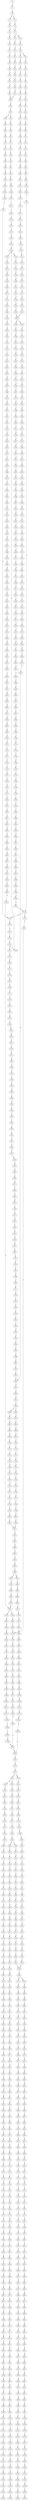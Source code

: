 strict digraph  {
	S0 -> S1 [ label = C ];
	S1 -> S2 [ label = C ];
	S2 -> S3 [ label = C ];
	S2 -> S4 [ label = T ];
	S3 -> S5 [ label = A ];
	S4 -> S6 [ label = A ];
	S5 -> S7 [ label = G ];
	S6 -> S8 [ label = G ];
	S7 -> S9 [ label = T ];
	S7 -> S10 [ label = G ];
	S8 -> S11 [ label = G ];
	S9 -> S12 [ label = T ];
	S10 -> S13 [ label = T ];
	S11 -> S14 [ label = T ];
	S12 -> S15 [ label = G ];
	S13 -> S16 [ label = G ];
	S14 -> S17 [ label = G ];
	S15 -> S18 [ label = T ];
	S16 -> S19 [ label = C ];
	S16 -> S20 [ label = G ];
	S17 -> S21 [ label = T ];
	S18 -> S22 [ label = G ];
	S19 -> S23 [ label = G ];
	S20 -> S24 [ label = G ];
	S21 -> S25 [ label = G ];
	S22 -> S26 [ label = C ];
	S23 -> S27 [ label = C ];
	S24 -> S28 [ label = C ];
	S25 -> S29 [ label = C ];
	S26 -> S30 [ label = G ];
	S27 -> S31 [ label = G ];
	S28 -> S32 [ label = T ];
	S29 -> S33 [ label = G ];
	S30 -> S34 [ label = T ];
	S31 -> S35 [ label = T ];
	S32 -> S36 [ label = T ];
	S33 -> S37 [ label = T ];
	S34 -> S38 [ label = C ];
	S35 -> S39 [ label = C ];
	S36 -> S40 [ label = C ];
	S37 -> S41 [ label = C ];
	S38 -> S42 [ label = G ];
	S39 -> S43 [ label = G ];
	S40 -> S44 [ label = G ];
	S41 -> S45 [ label = G ];
	S42 -> S46 [ label = A ];
	S43 -> S47 [ label = T ];
	S44 -> S48 [ label = A ];
	S45 -> S46 [ label = A ];
	S46 -> S49 [ label = A ];
	S47 -> S50 [ label = G ];
	S48 -> S51 [ label = A ];
	S49 -> S52 [ label = C ];
	S50 -> S53 [ label = C ];
	S51 -> S54 [ label = C ];
	S52 -> S55 [ label = C ];
	S52 -> S56 [ label = A ];
	S53 -> S57 [ label = A ];
	S54 -> S58 [ label = A ];
	S55 -> S59 [ label = T ];
	S56 -> S60 [ label = C ];
	S57 -> S61 [ label = T ];
	S58 -> S62 [ label = C ];
	S59 -> S63 [ label = T ];
	S60 -> S64 [ label = C ];
	S61 -> S65 [ label = C ];
	S62 -> S66 [ label = G ];
	S63 -> S67 [ label = C ];
	S64 -> S68 [ label = C ];
	S65 -> S69 [ label = C ];
	S66 -> S70 [ label = C ];
	S67 -> S71 [ label = G ];
	S68 -> S72 [ label = G ];
	S69 -> S73 [ label = G ];
	S70 -> S74 [ label = G ];
	S71 -> S75 [ label = T ];
	S72 -> S76 [ label = T ];
	S73 -> S77 [ label = C ];
	S74 -> S78 [ label = C ];
	S75 -> S79 [ label = A ];
	S76 -> S80 [ label = A ];
	S77 -> S81 [ label = A ];
	S78 -> S82 [ label = A ];
	S79 -> S83 [ label = C ];
	S80 -> S84 [ label = C ];
	S81 -> S85 [ label = C ];
	S82 -> S86 [ label = C ];
	S83 -> S87 [ label = T ];
	S84 -> S88 [ label = G ];
	S85 -> S89 [ label = G ];
	S86 -> S90 [ label = G ];
	S87 -> S91 [ label = T ];
	S88 -> S92 [ label = T ];
	S89 -> S93 [ label = T ];
	S90 -> S94 [ label = T ];
	S91 -> S95 [ label = C ];
	S92 -> S96 [ label = C ];
	S93 -> S97 [ label = C ];
	S94 -> S98 [ label = C ];
	S95 -> S99 [ label = A ];
	S96 -> S100 [ label = C ];
	S97 -> S101 [ label = G ];
	S98 -> S102 [ label = C ];
	S99 -> S103 [ label = A ];
	S100 -> S104 [ label = A ];
	S101 -> S105 [ label = A ];
	S102 -> S106 [ label = A ];
	S103 -> S107 [ label = G ];
	S104 -> S108 [ label = G ];
	S105 -> S109 [ label = G ];
	S106 -> S110 [ label = G ];
	S107 -> S111 [ label = C ];
	S108 -> S112 [ label = C ];
	S109 -> S113 [ label = C ];
	S110 -> S114 [ label = C ];
	S111 -> S115 [ label = G ];
	S112 -> S116 [ label = G ];
	S113 -> S117 [ label = G ];
	S114 -> S118 [ label = T ];
	S114 -> S116 [ label = G ];
	S115 -> S119 [ label = A ];
	S116 -> S120 [ label = A ];
	S117 -> S121 [ label = A ];
	S118 -> S122 [ label = T ];
	S119 -> S123 [ label = G ];
	S120 -> S124 [ label = G ];
	S121 -> S125 [ label = G ];
	S122 -> S126 [ label = C ];
	S123 -> S127 [ label = T ];
	S124 -> S128 [ label = T ];
	S125 -> S129 [ label = T ];
	S126 -> S130 [ label = A ];
	S127 -> S131 [ label = C ];
	S128 -> S132 [ label = C ];
	S129 -> S133 [ label = C ];
	S130 -> S134 [ label = C ];
	S131 -> S135 [ label = C ];
	S132 -> S136 [ label = C ];
	S132 -> S137 [ label = T ];
	S133 -> S138 [ label = G ];
	S134 -> S139 [ label = G ];
	S135 -> S140 [ label = C ];
	S136 -> S140 [ label = C ];
	S137 -> S141 [ label = C ];
	S138 -> S142 [ label = A ];
	S139 -> S143 [ label = C ];
	S140 -> S144 [ label = T ];
	S140 -> S145 [ label = G ];
	S141 -> S146 [ label = G ];
	S142 -> S147 [ label = A ];
	S143 -> S148 [ label = C ];
	S144 -> S149 [ label = C ];
	S145 -> S150 [ label = C ];
	S146 -> S151 [ label = T ];
	S147 -> S152 [ label = C ];
	S148 -> S153 [ label = C ];
	S149 -> S154 [ label = C ];
	S150 -> S155 [ label = C ];
	S151 -> S156 [ label = C ];
	S152 -> S157 [ label = C ];
	S153 -> S158 [ label = T ];
	S154 -> S159 [ label = G ];
	S155 -> S160 [ label = T ];
	S156 -> S161 [ label = T ];
	S157 -> S162 [ label = T ];
	S158 -> S163 [ label = T ];
	S159 -> S164 [ label = G ];
	S160 -> S165 [ label = G ];
	S161 -> S166 [ label = G ];
	S162 -> S167 [ label = G ];
	S163 -> S168 [ label = C ];
	S164 -> S169 [ label = T ];
	S165 -> S170 [ label = T ];
	S166 -> S171 [ label = T ];
	S167 -> S172 [ label = T ];
	S168 -> S173 [ label = A ];
	S169 -> S174 [ label = C ];
	S170 -> S175 [ label = C ];
	S171 -> S176 [ label = T ];
	S172 -> S177 [ label = C ];
	S173 -> S178 [ label = T ];
	S174 -> S179 [ label = T ];
	S175 -> S180 [ label = G ];
	S176 -> S181 [ label = C ];
	S177 -> S182 [ label = G ];
	S178 -> S183 [ label = C ];
	S179 -> S184 [ label = G ];
	S180 -> S185 [ label = C ];
	S181 -> S186 [ label = C ];
	S182 -> S187 [ label = C ];
	S183 -> S188 [ label = C ];
	S184 -> S189 [ label = G ];
	S185 -> S190 [ label = G ];
	S186 -> S191 [ label = G ];
	S187 -> S192 [ label = G ];
	S188 -> S193 [ label = A ];
	S189 -> S194 [ label = A ];
	S190 -> S195 [ label = C ];
	S191 -> S196 [ label = T ];
	S192 -> S195 [ label = C ];
	S193 -> S197 [ label = G ];
	S194 -> S198 [ label = G ];
	S195 -> S199 [ label = G ];
	S195 -> S200 [ label = A ];
	S196 -> S201 [ label = G ];
	S197 -> S202 [ label = A ];
	S198 -> S203 [ label = G ];
	S199 -> S204 [ label = A ];
	S200 -> S205 [ label = A ];
	S201 -> S206 [ label = G ];
	S202 -> S207 [ label = A ];
	S203 -> S208 [ label = G ];
	S204 -> S209 [ label = G ];
	S205 -> S210 [ label = C ];
	S206 -> S211 [ label = C ];
	S207 -> S212 [ label = C ];
	S208 -> S213 [ label = T ];
	S209 -> S214 [ label = C ];
	S210 -> S215 [ label = C ];
	S211 -> S216 [ label = C ];
	S212 -> S217 [ label = C ];
	S213 -> S218 [ label = G ];
	S214 -> S219 [ label = A ];
	S215 -> S220 [ label = C ];
	S216 -> S221 [ label = C ];
	S217 -> S222 [ label = A ];
	S217 -> S223 [ label = G ];
	S218 -> S224 [ label = T ];
	S219 -> S225 [ label = G ];
	S220 -> S226 [ label = G ];
	S221 -> S227 [ label = G ];
	S222 -> S228 [ label = G ];
	S222 -> S229 [ label = C ];
	S223 -> S230 [ label = G ];
	S224 -> S231 [ label = T ];
	S225 -> S232 [ label = T ];
	S226 -> S233 [ label = T ];
	S227 -> S234 [ label = T ];
	S228 -> S235 [ label = A ];
	S229 -> S236 [ label = C ];
	S230 -> S237 [ label = A ];
	S231 -> S238 [ label = C ];
	S232 -> S239 [ label = G ];
	S233 -> S240 [ label = A ];
	S234 -> S241 [ label = C ];
	S235 -> S242 [ label = C ];
	S236 -> S243 [ label = A ];
	S237 -> S244 [ label = C ];
	S238 -> S245 [ label = C ];
	S239 -> S246 [ label = C ];
	S240 -> S247 [ label = C ];
	S241 -> S248 [ label = C ];
	S242 -> S249 [ label = T ];
	S243 -> S250 [ label = C ];
	S244 -> S251 [ label = G ];
	S245 -> S252 [ label = A ];
	S246 -> S253 [ label = A ];
	S247 -> S254 [ label = A ];
	S248 -> S255 [ label = A ];
	S249 -> S256 [ label = C ];
	S250 -> S257 [ label = C ];
	S251 -> S258 [ label = C ];
	S252 -> S259 [ label = G ];
	S253 -> S260 [ label = A ];
	S254 -> S261 [ label = G ];
	S255 -> S262 [ label = G ];
	S256 -> S263 [ label = C ];
	S257 -> S264 [ label = C ];
	S258 -> S265 [ label = C ];
	S259 -> S266 [ label = C ];
	S260 -> S267 [ label = C ];
	S261 -> S268 [ label = C ];
	S262 -> S269 [ label = T ];
	S263 -> S270 [ label = C ];
	S264 -> S271 [ label = C ];
	S265 -> S272 [ label = C ];
	S266 -> S273 [ label = A ];
	S267 -> S274 [ label = A ];
	S268 -> S275 [ label = A ];
	S269 -> S276 [ label = A ];
	S270 -> S277 [ label = A ];
	S271 -> S278 [ label = T ];
	S272 -> S279 [ label = A ];
	S273 -> S280 [ label = G ];
	S274 -> S281 [ label = G ];
	S275 -> S282 [ label = G ];
	S276 -> S283 [ label = G ];
	S277 -> S284 [ label = T ];
	S278 -> S285 [ label = T ];
	S279 -> S286 [ label = T ];
	S280 -> S287 [ label = A ];
	S281 -> S288 [ label = C ];
	S282 -> S289 [ label = G ];
	S283 -> S290 [ label = C ];
	S284 -> S291 [ label = C ];
	S285 -> S292 [ label = C ];
	S286 -> S293 [ label = C ];
	S287 -> S294 [ label = T ];
	S288 -> S295 [ label = T ];
	S289 -> S296 [ label = T ];
	S290 -> S297 [ label = T ];
	S291 -> S298 [ label = T ];
	S292 -> S299 [ label = C ];
	S292 -> S300 [ label = G ];
	S293 -> S301 [ label = G ];
	S294 -> S302 [ label = A ];
	S295 -> S303 [ label = A ];
	S296 -> S304 [ label = G ];
	S297 -> S305 [ label = C ];
	S298 -> S306 [ label = G ];
	S299 -> S307 [ label = T ];
	S300 -> S308 [ label = A ];
	S301 -> S309 [ label = T ];
	S302 -> S310 [ label = A ];
	S303 -> S311 [ label = C ];
	S304 -> S312 [ label = C ];
	S305 -> S313 [ label = C ];
	S306 -> S314 [ label = C ];
	S307 -> S315 [ label = G ];
	S308 -> S316 [ label = T ];
	S309 -> S317 [ label = C ];
	S310 -> S318 [ label = A ];
	S311 -> S319 [ label = G ];
	S312 -> S320 [ label = A ];
	S313 -> S321 [ label = A ];
	S314 -> S322 [ label = C ];
	S315 -> S323 [ label = T ];
	S316 -> S324 [ label = C ];
	S317 -> S325 [ label = C ];
	S318 -> S326 [ label = A ];
	S319 -> S327 [ label = A ];
	S320 -> S328 [ label = C ];
	S321 -> S329 [ label = C ];
	S322 -> S330 [ label = A ];
	S323 -> S331 [ label = C ];
	S324 -> S332 [ label = G ];
	S325 -> S333 [ label = T ];
	S326 -> S334 [ label = A ];
	S327 -> S335 [ label = G ];
	S328 -> S336 [ label = G ];
	S329 -> S337 [ label = C ];
	S330 -> S338 [ label = G ];
	S331 -> S339 [ label = C ];
	S332 -> S340 [ label = T ];
	S333 -> S341 [ label = C ];
	S334 -> S342 [ label = C ];
	S335 -> S343 [ label = A ];
	S336 -> S344 [ label = C ];
	S337 -> S345 [ label = G ];
	S338 -> S346 [ label = T ];
	S339 -> S347 [ label = T ];
	S340 -> S348 [ label = T ];
	S341 -> S349 [ label = T ];
	S342 -> S350 [ label = T ];
	S343 -> S351 [ label = A ];
	S344 -> S352 [ label = G ];
	S345 -> S353 [ label = G ];
	S346 -> S354 [ label = C ];
	S347 -> S355 [ label = T ];
	S348 -> S356 [ label = T ];
	S349 -> S357 [ label = T ];
	S350 -> S358 [ label = T ];
	S351 -> S359 [ label = C ];
	S352 -> S360 [ label = G ];
	S353 -> S361 [ label = A ];
	S354 -> S362 [ label = G ];
	S355 -> S363 [ label = G ];
	S356 -> S364 [ label = G ];
	S357 -> S365 [ label = C ];
	S358 -> S366 [ label = T ];
	S359 -> S367 [ label = T ];
	S360 -> S368 [ label = T ];
	S361 -> S369 [ label = C ];
	S362 -> S370 [ label = T ];
	S363 -> S371 [ label = T ];
	S364 -> S372 [ label = T ];
	S365 -> S373 [ label = T ];
	S366 -> S374 [ label = G ];
	S367 -> S375 [ label = G ];
	S368 -> S376 [ label = G ];
	S369 -> S377 [ label = G ];
	S370 -> S378 [ label = A ];
	S371 -> S379 [ label = A ];
	S372 -> S380 [ label = A ];
	S373 -> S381 [ label = C ];
	S374 -> S382 [ label = C ];
	S375 -> S383 [ label = G ];
	S376 -> S384 [ label = C ];
	S377 -> S385 [ label = T ];
	S378 -> S386 [ label = A ];
	S379 -> S387 [ label = G ];
	S380 -> S388 [ label = G ];
	S381 -> S389 [ label = G ];
	S382 -> S390 [ label = C ];
	S383 -> S391 [ label = C ];
	S384 -> S392 [ label = C ];
	S385 -> S393 [ label = C ];
	S386 -> S394 [ label = G ];
	S387 -> S395 [ label = G ];
	S388 -> S396 [ label = G ];
	S389 -> S397 [ label = G ];
	S390 -> S398 [ label = G ];
	S391 -> S399 [ label = G ];
	S392 -> S400 [ label = G ];
	S393 -> S401 [ label = G ];
	S394 -> S402 [ label = A ];
	S395 -> S403 [ label = A ];
	S396 -> S404 [ label = A ];
	S397 -> S405 [ label = A ];
	S398 -> S406 [ label = T ];
	S399 -> S407 [ label = C ];
	S400 -> S408 [ label = C ];
	S401 -> S409 [ label = T ];
	S402 -> S410 [ label = C ];
	S403 -> S411 [ label = G ];
	S404 -> S412 [ label = A ];
	S405 -> S413 [ label = G ];
	S406 -> S414 [ label = A ];
	S407 -> S415 [ label = A ];
	S408 -> S416 [ label = A ];
	S409 -> S417 [ label = G ];
	S410 -> S418 [ label = G ];
	S411 -> S419 [ label = A ];
	S412 -> S420 [ label = A ];
	S413 -> S421 [ label = A ];
	S414 -> S422 [ label = G ];
	S415 -> S423 [ label = G ];
	S416 -> S424 [ label = A ];
	S417 -> S425 [ label = A ];
	S418 -> S426 [ label = G ];
	S419 -> S427 [ label = G ];
	S420 -> S428 [ label = G ];
	S421 -> S429 [ label = G ];
	S422 -> S430 [ label = C ];
	S423 -> S431 [ label = C ];
	S424 -> S432 [ label = C ];
	S425 -> S433 [ label = C ];
	S426 -> S434 [ label = C ];
	S427 -> S435 [ label = G ];
	S428 -> S436 [ label = G ];
	S429 -> S437 [ label = G ];
	S430 -> S438 [ label = C ];
	S431 -> S439 [ label = G ];
	S432 -> S440 [ label = C ];
	S433 -> S441 [ label = C ];
	S434 -> S442 [ label = T ];
	S435 -> S443 [ label = T ];
	S436 -> S444 [ label = T ];
	S437 -> S445 [ label = T ];
	S438 -> S446 [ label = G ];
	S439 -> S447 [ label = G ];
	S440 -> S448 [ label = A ];
	S441 -> S449 [ label = G ];
	S442 -> S450 [ label = C ];
	S443 -> S451 [ label = C ];
	S444 -> S452 [ label = C ];
	S445 -> S453 [ label = C ];
	S446 -> S454 [ label = G ];
	S447 -> S455 [ label = G ];
	S448 -> S456 [ label = G ];
	S449 -> S457 [ label = G ];
	S450 -> S458 [ label = T ];
	S451 -> S459 [ label = C ];
	S452 -> S460 [ label = C ];
	S453 -> S459 [ label = C ];
	S454 -> S461 [ label = T ];
	S455 -> S462 [ label = T ];
	S456 -> S463 [ label = T ];
	S457 -> S464 [ label = T ];
	S458 -> S465 [ label = C ];
	S459 -> S466 [ label = C ];
	S460 -> S467 [ label = C ];
	S461 -> S468 [ label = G ];
	S462 -> S469 [ label = G ];
	S463 -> S470 [ label = C ];
	S464 -> S471 [ label = C ];
	S465 -> S472 [ label = G ];
	S466 -> S473 [ label = A ];
	S466 -> S474 [ label = G ];
	S467 -> S475 [ label = G ];
	S468 -> S476 [ label = A ];
	S469 -> S477 [ label = C ];
	S470 -> S478 [ label = G ];
	S471 -> S479 [ label = G ];
	S472 -> S480 [ label = A ];
	S473 -> S481 [ label = G ];
	S474 -> S482 [ label = G ];
	S475 -> S483 [ label = A ];
	S476 -> S484 [ label = C ];
	S477 -> S485 [ label = C ];
	S478 -> S486 [ label = C ];
	S479 -> S487 [ label = C ];
	S480 -> S488 [ label = A ];
	S481 -> S489 [ label = A ];
	S482 -> S490 [ label = A ];
	S483 -> S491 [ label = A ];
	S484 -> S492 [ label = G ];
	S485 -> S493 [ label = G ];
	S486 -> S494 [ label = G ];
	S487 -> S495 [ label = G ];
	S488 -> S496 [ label = G ];
	S489 -> S497 [ label = G ];
	S490 -> S498 [ label = G ];
	S491 -> S499 [ label = G ];
	S492 -> S500 [ label = T ];
	S493 -> S501 [ label = C ];
	S494 -> S502 [ label = C ];
	S495 -> S503 [ label = T ];
	S496 -> S504 [ label = T ];
	S497 -> S505 [ label = C ];
	S498 -> S506 [ label = G ];
	S499 -> S507 [ label = T ];
	S500 -> S508 [ label = G ];
	S501 -> S509 [ label = C ];
	S502 -> S510 [ label = A ];
	S503 -> S511 [ label = A ];
	S504 -> S512 [ label = C ];
	S505 -> S513 [ label = C ];
	S506 -> S514 [ label = C ];
	S507 -> S515 [ label = C ];
	S508 -> S516 [ label = G ];
	S509 -> S517 [ label = G ];
	S510 -> S518 [ label = G ];
	S511 -> S519 [ label = G ];
	S512 -> S520 [ label = G ];
	S513 -> S521 [ label = A ];
	S514 -> S522 [ label = G ];
	S515 -> S523 [ label = G ];
	S516 -> S524 [ label = G ];
	S517 -> S525 [ label = G ];
	S518 -> S526 [ label = C ];
	S519 -> S527 [ label = C ];
	S520 -> S528 [ label = C ];
	S521 -> S529 [ label = C ];
	S522 -> S530 [ label = T ];
	S523 -> S531 [ label = A ];
	S524 -> S532 [ label = T ];
	S525 -> S533 [ label = T ];
	S526 -> S534 [ label = C ];
	S527 -> S535 [ label = C ];
	S528 -> S536 [ label = G ];
	S529 -> S537 [ label = G ];
	S530 -> S538 [ label = G ];
	S531 -> S539 [ label = G ];
	S532 -> S540 [ label = A ];
	S533 -> S541 [ label = G ];
	S534 -> S542 [ label = G ];
	S535 -> S543 [ label = G ];
	S536 -> S544 [ label = G ];
	S537 -> S545 [ label = G ];
	S538 -> S546 [ label = G ];
	S539 -> S547 [ label = G ];
	S540 -> S548 [ label = C ];
	S541 -> S549 [ label = G ];
	S542 -> S550 [ label = G ];
	S543 -> S551 [ label = C ];
	S544 -> S552 [ label = C ];
	S545 -> S553 [ label = T ];
	S546 -> S554 [ label = T ];
	S547 -> S555 [ label = T ];
	S548 -> S556 [ label = T ];
	S549 -> S557 [ label = T ];
	S550 -> S558 [ label = T ];
	S551 -> S559 [ label = T ];
	S552 -> S560 [ label = T ];
	S553 -> S561 [ label = T ];
	S554 -> S562 [ label = A ];
	S555 -> S563 [ label = A ];
	S556 -> S564 [ label = A ];
	S557 -> S565 [ label = G ];
	S558 -> S566 [ label = G ];
	S559 -> S567 [ label = G ];
	S560 -> S568 [ label = A ];
	S561 -> S569 [ label = A ];
	S562 -> S570 [ label = T ];
	S563 -> S571 [ label = T ];
	S564 -> S572 [ label = T ];
	S565 -> S573 [ label = G ];
	S566 -> S574 [ label = G ];
	S567 -> S575 [ label = G ];
	S568 -> S576 [ label = T ];
	S569 -> S577 [ label = C ];
	S570 -> S578 [ label = G ];
	S571 -> S579 [ label = A ];
	S572 -> S580 [ label = T ];
	S573 -> S581 [ label = A ];
	S574 -> S582 [ label = A ];
	S575 -> S583 [ label = A ];
	S576 -> S584 [ label = A ];
	S577 -> S585 [ label = T ];
	S578 -> S586 [ label = A ];
	S579 -> S587 [ label = A ];
	S580 -> S588 [ label = G ];
	S581 -> S589 [ label = A ];
	S582 -> S590 [ label = A ];
	S583 -> S591 [ label = A ];
	S584 -> S592 [ label = G ];
	S585 -> S593 [ label = G ];
	S586 -> S594 [ label = G ];
	S587 -> S595 [ label = G ];
	S588 -> S596 [ label = G ];
	S589 -> S597 [ label = C ];
	S590 -> S598 [ label = G ];
	S591 -> S599 [ label = G ];
	S592 -> S600 [ label = T ];
	S593 -> S601 [ label = C ];
	S594 -> S602 [ label = C ];
	S595 -> S603 [ label = T ];
	S596 -> S604 [ label = A ];
	S597 -> S605 [ label = C ];
	S598 -> S606 [ label = A ];
	S599 -> S607 [ label = A ];
	S600 -> S608 [ label = A ];
	S601 -> S609 [ label = A ];
	S602 -> S610 [ label = G ];
	S603 -> S611 [ label = C ];
	S604 -> S612 [ label = A ];
	S605 -> S613 [ label = T ];
	S606 -> S614 [ label = A ];
	S607 -> S615 [ label = A ];
	S608 -> S616 [ label = G ];
	S609 -> S617 [ label = G ];
	S610 -> S618 [ label = G ];
	S611 -> S619 [ label = G ];
	S612 -> S620 [ label = C ];
	S613 -> S621 [ label = C ];
	S614 -> S622 [ label = C ];
	S615 -> S623 [ label = C ];
	S616 -> S624 [ label = C ];
	S617 -> S625 [ label = A ];
	S618 -> S626 [ label = T ];
	S619 -> S627 [ label = T ];
	S620 -> S628 [ label = G ];
	S621 -> S629 [ label = G ];
	S622 -> S630 [ label = G ];
	S623 -> S630 [ label = G ];
	S624 -> S631 [ label = C ];
	S625 -> S632 [ label = C ];
	S626 -> S633 [ label = C ];
	S627 -> S634 [ label = G ];
	S628 -> S635 [ label = G ];
	S629 -> S636 [ label = G ];
	S630 -> S637 [ label = G ];
	S631 -> S638 [ label = G ];
	S632 -> S639 [ label = G ];
	S633 -> S640 [ label = G ];
	S634 -> S641 [ label = G ];
	S635 -> S642 [ label = T ];
	S636 -> S643 [ label = C ];
	S637 -> S644 [ label = C ];
	S638 -> S645 [ label = A ];
	S639 -> S646 [ label = G ];
	S640 -> S647 [ label = C ];
	S641 -> S648 [ label = T ];
	S642 -> S649 [ label = A ];
	S643 -> S650 [ label = A ];
	S644 -> S651 [ label = A ];
	S645 -> S652 [ label = A ];
	S646 -> S653 [ label = A ];
	S647 -> S654 [ label = A ];
	S648 -> S655 [ label = A ];
	S649 -> S656 [ label = C ];
	S650 -> S657 [ label = C ];
	S651 -> S658 [ label = C ];
	S652 -> S659 [ label = A ];
	S653 -> S660 [ label = C ];
	S654 -> S661 [ label = C ];
	S655 -> S662 [ label = C ];
	S656 -> S663 [ label = G ];
	S657 -> S664 [ label = G ];
	S658 -> S665 [ label = C ];
	S658 -> S666 [ label = T ];
	S659 -> S667 [ label = C ];
	S660 -> S668 [ label = A ];
	S661 -> S669 [ label = G ];
	S662 -> S670 [ label = C ];
	S663 -> S671 [ label = A ];
	S664 -> S672 [ label = C ];
	S665 -> S673 [ label = G ];
	S666 -> S674 [ label = G ];
	S667 -> S675 [ label = C ];
	S668 -> S676 [ label = C ];
	S669 -> S677 [ label = C ];
	S670 -> S678 [ label = G ];
	S671 -> S679 [ label = A ];
	S672 -> S680 [ label = G ];
	S673 -> S681 [ label = G ];
	S674 -> S682 [ label = G ];
	S675 -> S683 [ label = C ];
	S676 -> S684 [ label = A ];
	S677 -> S685 [ label = G ];
	S678 -> S686 [ label = G ];
	S679 -> S687 [ label = G ];
	S680 -> S688 [ label = C ];
	S681 -> S689 [ label = G ];
	S682 -> S690 [ label = G ];
	S683 -> S691 [ label = C ];
	S684 -> S692 [ label = C ];
	S685 -> S693 [ label = C ];
	S686 -> S694 [ label = T ];
	S687 -> S695 [ label = A ];
	S688 -> S696 [ label = G ];
	S689 -> S697 [ label = A ];
	S690 -> S698 [ label = A ];
	S691 -> S699 [ label = G ];
	S692 -> S700 [ label = C ];
	S693 -> S701 [ label = G ];
	S694 -> S702 [ label = G ];
	S695 -> S703 [ label = A ];
	S696 -> S704 [ label = C ];
	S697 -> S705 [ label = A ];
	S698 -> S706 [ label = A ];
	S699 -> S707 [ label = A ];
	S700 -> S708 [ label = T ];
	S701 -> S709 [ label = G ];
	S702 -> S710 [ label = G ];
	S703 -> S711 [ label = G ];
	S704 -> S712 [ label = G ];
	S705 -> S713 [ label = T ];
	S706 -> S714 [ label = C ];
	S707 -> S715 [ label = C ];
	S708 -> S716 [ label = C ];
	S709 -> S717 [ label = C ];
	S710 -> S718 [ label = T ];
	S711 -> S719 [ label = T ];
	S712 -> S720 [ label = T ];
	S713 -> S721 [ label = T ];
	S714 -> S722 [ label = T ];
	S715 -> S723 [ label = T ];
	S716 -> S724 [ label = T ];
	S717 -> S725 [ label = T ];
	S718 -> S726 [ label = T ];
	S719 -> S727 [ label = G ];
	S720 -> S728 [ label = C ];
	S721 -> S729 [ label = G ];
	S722 -> S730 [ label = G ];
	S723 -> S731 [ label = A ];
	S724 -> S732 [ label = A ];
	S725 -> S733 [ label = G ];
	S726 -> S734 [ label = A ];
	S727 -> S735 [ label = T ];
	S728 -> S736 [ label = G ];
	S729 -> S737 [ label = A ];
	S730 -> S738 [ label = G ];
	S731 -> S739 [ label = G ];
	S732 -> S740 [ label = G ];
	S733 -> S741 [ label = G ];
	S734 -> S742 [ label = G ];
	S735 -> S743 [ label = C ];
	S736 -> S744 [ label = A ];
	S737 -> S745 [ label = A ];
	S738 -> S746 [ label = A ];
	S739 -> S747 [ label = A ];
	S740 -> S748 [ label = A ];
	S741 -> S749 [ label = A ];
	S742 -> S750 [ label = A ];
	S743 -> S751 [ label = C ];
	S744 -> S752 [ label = C ];
	S745 -> S753 [ label = C ];
	S746 -> S754 [ label = C ];
	S747 -> S755 [ label = A ];
	S748 -> S756 [ label = A ];
	S749 -> S757 [ label = A ];
	S750 -> S758 [ label = A ];
	S751 -> S759 [ label = T ];
	S752 -> S760 [ label = G ];
	S753 -> S761 [ label = C ];
	S754 -> S762 [ label = C ];
	S755 -> S763 [ label = T ];
	S756 -> S764 [ label = C ];
	S757 -> S765 [ label = T ];
	S758 -> S766 [ label = G ];
	S759 -> S767 [ label = G ];
	S760 -> S768 [ label = C ];
	S761 -> S769 [ label = C ];
	S762 -> S770 [ label = C ];
	S763 -> S771 [ label = C ];
	S764 -> S772 [ label = G ];
	S765 -> S773 [ label = G ];
	S766 -> S774 [ label = G ];
	S767 -> S775 [ label = G ];
	S768 -> S776 [ label = G ];
	S769 -> S777 [ label = G ];
	S770 -> S778 [ label = G ];
	S771 -> S779 [ label = G ];
	S772 -> S780 [ label = A ];
	S773 -> S781 [ label = G ];
	S774 -> S782 [ label = G ];
	S775 -> S783 [ label = C ];
	S776 -> S784 [ label = C ];
	S777 -> S785 [ label = T ];
	S778 -> S786 [ label = T ];
	S779 -> S787 [ label = G ];
	S780 -> S788 [ label = G ];
	S781 -> S789 [ label = G ];
	S782 -> S790 [ label = G ];
	S783 -> S791 [ label = C ];
	S784 -> S792 [ label = C ];
	S785 -> S793 [ label = C ];
	S786 -> S794 [ label = C ];
	S787 -> S795 [ label = G ];
	S788 -> S796 [ label = G ];
	S789 -> S797 [ label = G ];
	S790 -> S798 [ label = G ];
	S791 -> S799 [ label = T ];
	S792 -> S800 [ label = T ];
	S793 -> S801 [ label = T ];
	S794 -> S802 [ label = T ];
	S795 -> S803 [ label = T ];
	S796 -> S804 [ label = T ];
	S797 -> S805 [ label = T ];
	S798 -> S806 [ label = T ];
	S799 -> S807 [ label = G ];
	S800 -> S808 [ label = C ];
	S801 -> S809 [ label = C ];
	S802 -> S810 [ label = C ];
	S803 -> S811 [ label = A ];
	S804 -> S812 [ label = G ];
	S805 -> S813 [ label = C ];
	S806 -> S814 [ label = C ];
	S807 -> S815 [ label = G ];
	S808 -> S816 [ label = G ];
	S809 -> S817 [ label = G ];
	S810 -> S817 [ label = G ];
	S811 -> S818 [ label = T ];
	S812 -> S819 [ label = T ];
	S813 -> S820 [ label = C ];
	S814 -> S821 [ label = C ];
	S815 -> S822 [ label = G ];
	S816 -> S823 [ label = G ];
	S817 -> S824 [ label = G ];
	S818 -> S825 [ label = C ];
	S819 -> S826 [ label = C ];
	S820 -> S827 [ label = G ];
	S821 -> S828 [ label = G ];
	S822 -> S829 [ label = T ];
	S823 -> S830 [ label = G ];
	S824 -> S831 [ label = C ];
	S825 -> S832 [ label = C ];
	S826 -> S833 [ label = C ];
	S827 -> S834 [ label = C ];
	S828 -> S835 [ label = T ];
	S829 -> S836 [ label = C ];
	S830 -> S837 [ label = C ];
	S831 -> S838 [ label = A ];
	S832 -> S839 [ label = C ];
	S833 -> S840 [ label = C ];
	S834 -> S841 [ label = C ];
	S835 -> S842 [ label = C ];
	S836 -> S843 [ label = C ];
	S837 -> S844 [ label = T ];
	S838 -> S845 [ label = C ];
	S839 -> S846 [ label = G ];
	S840 -> S847 [ label = T ];
	S841 -> S848 [ label = G ];
	S842 -> S849 [ label = G ];
	S843 -> S850 [ label = C ];
	S844 -> S851 [ label = C ];
	S845 -> S852 [ label = C ];
	S846 -> S853 [ label = A ];
	S847 -> S854 [ label = G ];
	S848 -> S855 [ label = G ];
	S849 -> S856 [ label = G ];
	S850 -> S857 [ label = G ];
	S851 -> S858 [ label = A ];
	S852 -> S859 [ label = G ];
	S853 -> S860 [ label = A ];
	S854 -> S861 [ label = T ];
	S855 -> S862 [ label = A ];
	S856 -> S863 [ label = A ];
	S857 -> S864 [ label = A ];
	S858 -> S865 [ label = C ];
	S859 -> S866 [ label = A ];
	S860 -> S867 [ label = A ];
	S861 -> S868 [ label = C ];
	S862 -> S869 [ label = A ];
	S863 -> S870 [ label = A ];
	S864 -> S871 [ label = G ];
	S865 -> S872 [ label = G ];
	S866 -> S873 [ label = G ];
	S866 -> S874 [ label = A ];
	S867 -> S875 [ label = G ];
	S868 -> S876 [ label = C ];
	S869 -> S877 [ label = C ];
	S870 -> S878 [ label = C ];
	S871 -> S879 [ label = T ];
	S872 -> S880 [ label = T ];
	S873 -> S881 [ label = T ];
	S874 -> S882 [ label = T ];
	S875 -> S883 [ label = T ];
	S876 -> S884 [ label = T ];
	S877 -> S885 [ label = T ];
	S878 -> S886 [ label = T ];
	S879 -> S887 [ label = C ];
	S880 -> S888 [ label = C ];
	S881 -> S889 [ label = C ];
	S882 -> S890 [ label = G ];
	S883 -> S891 [ label = G ];
	S884 -> S892 [ label = A ];
	S885 -> S893 [ label = G ];
	S886 -> S894 [ label = A ];
	S887 -> S895 [ label = C ];
	S888 -> S896 [ label = C ];
	S889 -> S897 [ label = C ];
	S890 -> S898 [ label = T ];
	S891 -> S899 [ label = T ];
	S892 -> S900 [ label = C ];
	S893 -> S901 [ label = C ];
	S894 -> S902 [ label = C ];
	S895 -> S903 [ label = A ];
	S896 -> S904 [ label = A ];
	S897 -> S905 [ label = A ];
	S898 -> S906 [ label = A ];
	S899 -> S907 [ label = C ];
	S900 -> S908 [ label = T ];
	S901 -> S909 [ label = A ];
	S902 -> S910 [ label = A ];
	S903 -> S911 [ label = G ];
	S904 -> S912 [ label = G ];
	S905 -> S911 [ label = G ];
	S906 -> S913 [ label = G ];
	S907 -> S914 [ label = G ];
	S908 -> S915 [ label = A ];
	S909 -> S916 [ label = A ];
	S910 -> S917 [ label = A ];
	S911 -> S918 [ label = T ];
	S911 -> S919 [ label = C ];
	S912 -> S114 [ label = C ];
	S913 -> S920 [ label = T ];
	S914 -> S921 [ label = T ];
	S915 -> S922 [ label = C ];
	S916 -> S923 [ label = C ];
	S917 -> S924 [ label = C ];
	S918 -> S925 [ label = A ];
	S919 -> S926 [ label = T ];
	S920 -> S927 [ label = T ];
	S921 -> S928 [ label = C ];
	S922 -> S929 [ label = C ];
	S923 -> S930 [ label = C ];
	S924 -> S931 [ label = G ];
	S925 -> S932 [ label = G ];
	S926 -> S933 [ label = T ];
	S927 -> S934 [ label = T ];
	S928 -> S935 [ label = G ];
	S929 -> S936 [ label = A ];
	S930 -> S937 [ label = A ];
	S931 -> S938 [ label = A ];
	S932 -> S939 [ label = G ];
	S933 -> S126 [ label = C ];
	S934 -> S940 [ label = C ];
	S935 -> S941 [ label = G ];
	S936 -> S942 [ label = G ];
	S937 -> S943 [ label = G ];
	S938 -> S944 [ label = A ];
	S939 -> S945 [ label = G ];
	S940 -> S946 [ label = A ];
	S941 -> S947 [ label = A ];
	S942 -> S948 [ label = G ];
	S943 -> S949 [ label = A ];
	S944 -> S950 [ label = A ];
	S945 -> S951 [ label = T ];
	S946 -> S952 [ label = C ];
	S947 -> S953 [ label = A ];
	S948 -> S954 [ label = A ];
	S949 -> S955 [ label = A ];
	S950 -> S956 [ label = A ];
	S951 -> S957 [ label = C ];
	S952 -> S958 [ label = T ];
	S953 -> S959 [ label = C ];
	S954 -> S960 [ label = G ];
	S955 -> S961 [ label = C ];
	S956 -> S962 [ label = C ];
	S957 -> S963 [ label = A ];
	S958 -> S964 [ label = C ];
	S959 -> S965 [ label = A ];
	S960 -> S966 [ label = A ];
	S961 -> S967 [ label = A ];
	S962 -> S968 [ label = A ];
	S963 -> S969 [ label = C ];
	S964 -> S970 [ label = C ];
	S965 -> S971 [ label = G ];
	S966 -> S972 [ label = G ];
	S967 -> S973 [ label = G ];
	S968 -> S974 [ label = G ];
	S969 -> S975 [ label = T ];
	S970 -> S976 [ label = T ];
	S971 -> S977 [ label = G ];
	S972 -> S978 [ label = T ];
	S973 -> S979 [ label = C ];
	S974 -> S980 [ label = A ];
	S975 -> S981 [ label = C ];
	S976 -> S982 [ label = T ];
	S977 -> S983 [ label = A ];
	S978 -> S984 [ label = C ];
	S979 -> S985 [ label = C ];
	S980 -> S986 [ label = A ];
	S981 -> S987 [ label = G ];
	S982 -> S988 [ label = T ];
	S983 -> S989 [ label = A ];
	S984 -> S990 [ label = A ];
	S985 -> S991 [ label = G ];
	S986 -> S992 [ label = G ];
	S987 -> S993 [ label = C ];
	S988 -> S994 [ label = C ];
	S989 -> S995 [ label = T ];
	S990 -> S996 [ label = G ];
	S991 -> S997 [ label = T ];
	S992 -> S998 [ label = G ];
	S993 -> S999 [ label = T ];
	S994 -> S1000 [ label = A ];
	S995 -> S1001 [ label = A ];
	S996 -> S1002 [ label = G ];
	S997 -> S1003 [ label = C ];
	S998 -> S1004 [ label = G ];
	S999 -> S1005 [ label = T ];
	S1000 -> S1006 [ label = T ];
	S1001 -> S1007 [ label = G ];
	S1002 -> S1008 [ label = A ];
	S1003 -> S1009 [ label = C ];
	S1004 -> S1010 [ label = G ];
	S1005 -> S1011 [ label = C ];
	S1006 -> S1012 [ label = C ];
	S1007 -> S1013 [ label = T ];
	S1008 -> S1014 [ label = C ];
	S1009 -> S1015 [ label = T ];
	S1010 -> S1016 [ label = T ];
	S1011 -> S1017 [ label = A ];
	S1012 -> S1018 [ label = C ];
	S1013 -> S1019 [ label = C ];
	S1014 -> S1020 [ label = C ];
	S1015 -> S1021 [ label = C ];
	S1016 -> S1022 [ label = C ];
	S1017 -> S1023 [ label = T ];
	S1018 -> S1024 [ label = A ];
	S1019 -> S1025 [ label = T ];
	S1020 -> S1026 [ label = A ];
	S1021 -> S1027 [ label = T ];
	S1022 -> S1028 [ label = T ];
	S1023 -> S1029 [ label = C ];
	S1024 -> S1030 [ label = G ];
	S1025 -> S1031 [ label = C ];
	S1026 -> S1032 [ label = G ];
	S1027 -> S1033 [ label = G ];
	S1028 -> S1034 [ label = C ];
	S1029 -> S1035 [ label = C ];
	S1030 -> S202 [ label = A ];
	S1031 -> S1036 [ label = T ];
	S1032 -> S1037 [ label = T ];
	S1033 -> S1038 [ label = T ];
	S1034 -> S1039 [ label = T ];
	S1035 -> S1040 [ label = A ];
	S1036 -> S1041 [ label = C ];
	S1037 -> S1042 [ label = C ];
	S1038 -> S1043 [ label = C ];
	S1039 -> S1044 [ label = C ];
	S1040 -> S197 [ label = G ];
	S1041 -> S1045 [ label = T ];
	S1042 -> S1046 [ label = T ];
	S1043 -> S1047 [ label = G ];
	S1044 -> S1048 [ label = G ];
	S1045 -> S1049 [ label = G ];
	S1046 -> S1050 [ label = C ];
	S1047 -> S1051 [ label = T ];
	S1048 -> S1052 [ label = T ];
	S1049 -> S1053 [ label = A ];
	S1050 -> S1054 [ label = T ];
	S1051 -> S1055 [ label = G ];
	S1052 -> S1056 [ label = G ];
	S1053 -> S1057 [ label = G ];
	S1054 -> S1058 [ label = G ];
	S1055 -> S1059 [ label = G ];
	S1056 -> S1060 [ label = G ];
	S1057 -> S1061 [ label = T ];
	S1058 -> S1062 [ label = T ];
	S1059 -> S1063 [ label = T ];
	S1060 -> S1064 [ label = T ];
	S1061 -> S1065 [ label = A ];
	S1062 -> S1066 [ label = A ];
	S1063 -> S1067 [ label = A ];
	S1064 -> S1068 [ label = A ];
}
